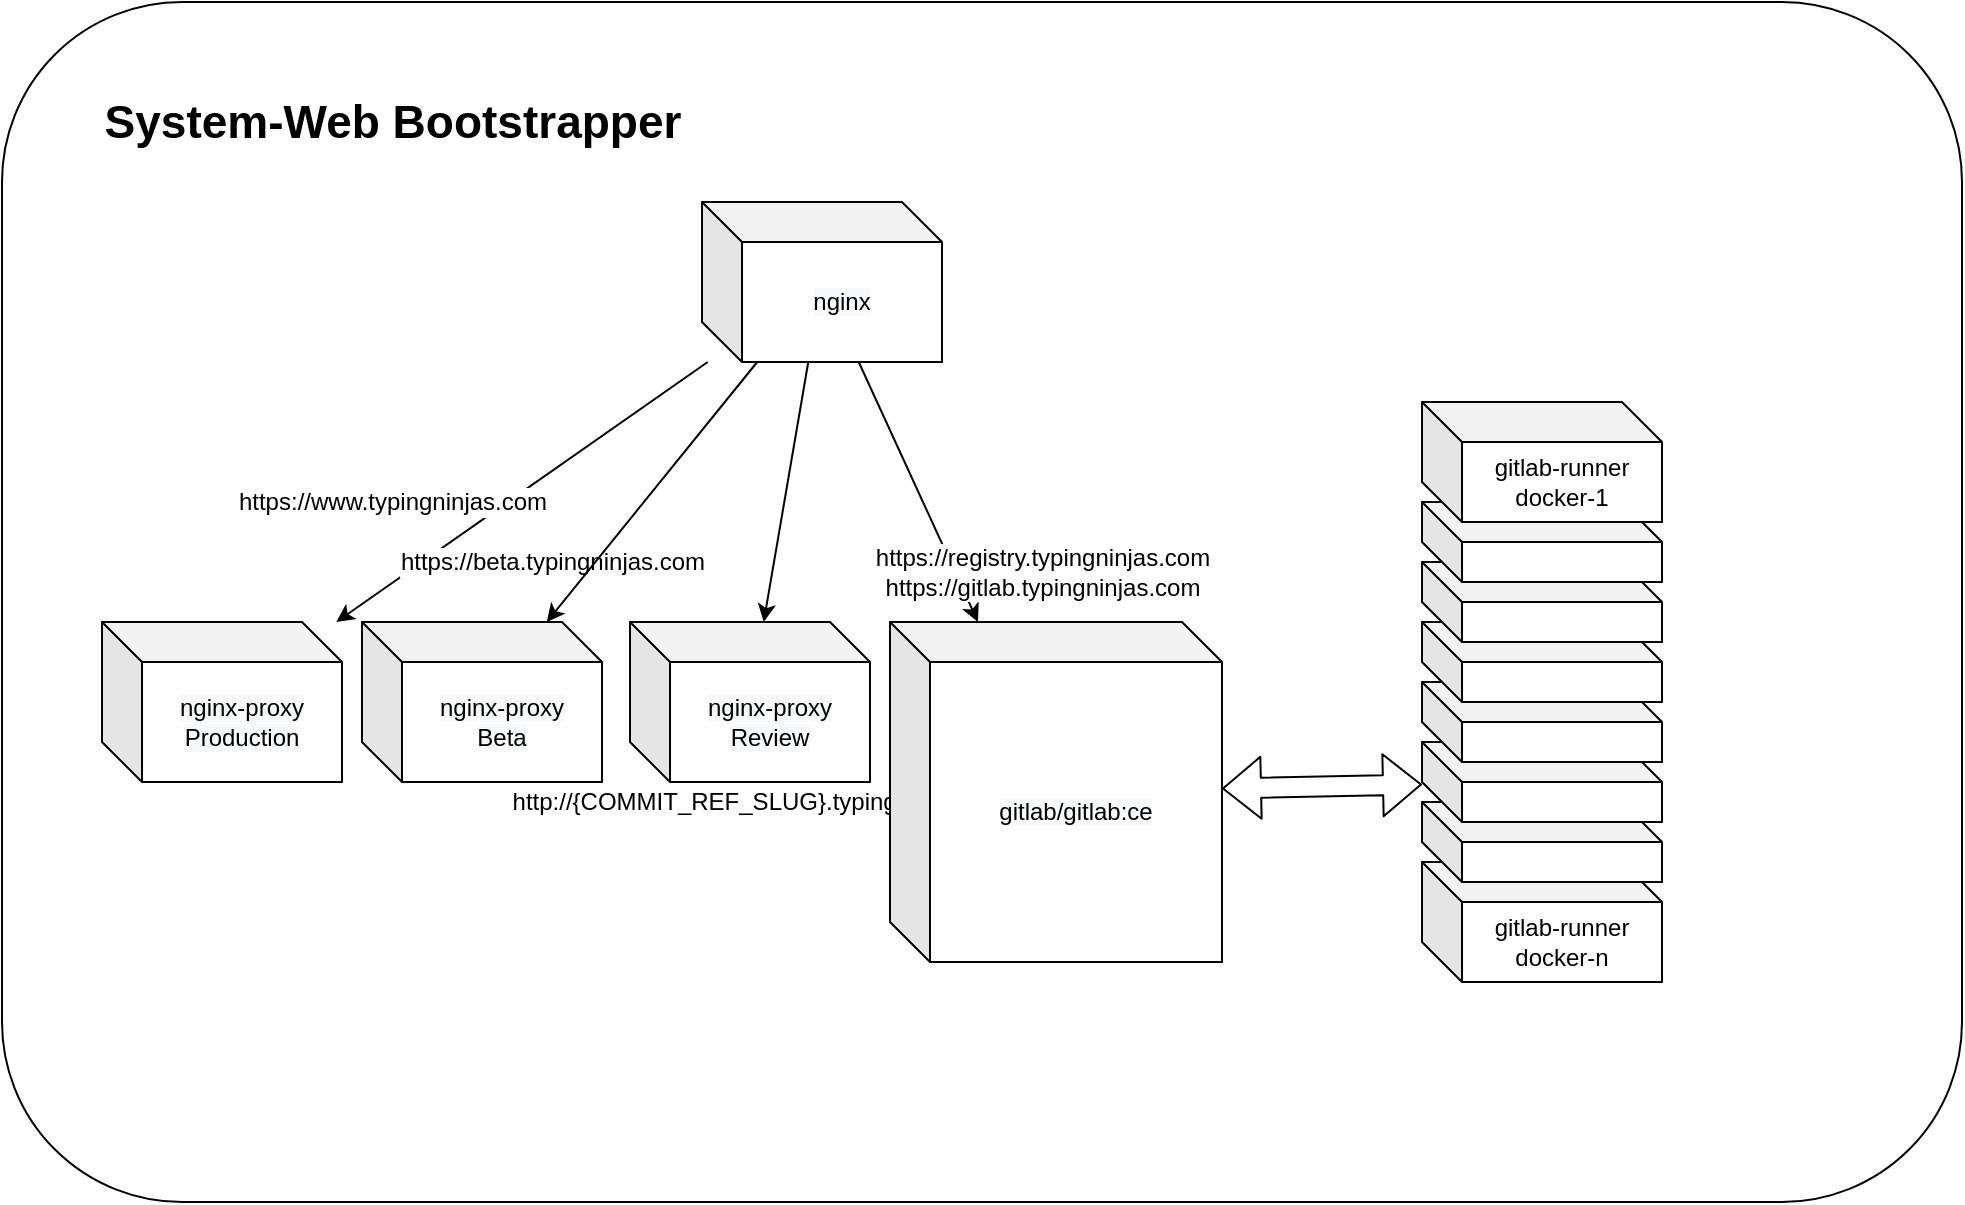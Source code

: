 <mxfile version="13.8.0" type="github"><diagram id="uQzgADAbOvrWfYqJeWZQ" name="Page-1"><mxGraphModel dx="2253" dy="1882" grid="1" gridSize="10" guides="1" tooltips="1" connect="1" arrows="1" fold="1" page="1" pageScale="1" pageWidth="827" pageHeight="1169" math="0" shadow="0"><root><mxCell id="0"/><mxCell id="1" parent="0"/><mxCell id="GLq832-f8G-JJnEULKAt-48" value="" style="rounded=1;whiteSpace=wrap;html=1;labelBackgroundColor=#ffffff;sketch=0;" vertex="1" parent="1"><mxGeometry x="-40" y="-10" width="980" height="600" as="geometry"/></mxCell><mxCell id="GLq832-f8G-JJnEULKAt-33" value="&lt;span&gt;gitlab-runner&lt;/span&gt;&lt;br&gt;&lt;span&gt;docker-n&lt;/span&gt;" style="shape=cube;whiteSpace=wrap;html=1;boundedLbl=1;backgroundOutline=1;darkOpacity=0.05;darkOpacity2=0.1;labelBackgroundColor=#ffffff;sketch=0;" vertex="1" parent="1"><mxGeometry x="670" y="420" width="120" height="60" as="geometry"/></mxCell><mxCell id="GLq832-f8G-JJnEULKAt-39" value="" style="shape=cube;whiteSpace=wrap;html=1;boundedLbl=1;backgroundOutline=1;darkOpacity=0.05;darkOpacity2=0.1;labelBackgroundColor=#ffffff;sketch=0;" vertex="1" parent="1"><mxGeometry x="670" y="390" width="120" height="40" as="geometry"/></mxCell><mxCell id="GLq832-f8G-JJnEULKAt-40" value="" style="shape=cube;whiteSpace=wrap;html=1;boundedLbl=1;backgroundOutline=1;darkOpacity=0.05;darkOpacity2=0.1;labelBackgroundColor=#ffffff;sketch=0;" vertex="1" parent="1"><mxGeometry x="670" y="360" width="120" height="40" as="geometry"/></mxCell><mxCell id="GLq832-f8G-JJnEULKAt-41" value="" style="shape=cube;whiteSpace=wrap;html=1;boundedLbl=1;backgroundOutline=1;darkOpacity=0.05;darkOpacity2=0.1;labelBackgroundColor=#ffffff;sketch=0;" vertex="1" parent="1"><mxGeometry x="670" y="330" width="120" height="40" as="geometry"/></mxCell><mxCell id="GLq832-f8G-JJnEULKAt-38" value="" style="shape=cube;whiteSpace=wrap;html=1;boundedLbl=1;backgroundOutline=1;darkOpacity=0.05;darkOpacity2=0.1;labelBackgroundColor=#ffffff;sketch=0;" vertex="1" parent="1"><mxGeometry x="670" y="300" width="120" height="40" as="geometry"/></mxCell><mxCell id="GLq832-f8G-JJnEULKAt-12" value="" style="endArrow=classic;html=1;" edge="1" parent="1" source="GLq832-f8G-JJnEULKAt-27" target="GLq832-f8G-JJnEULKAt-32"><mxGeometry width="50" height="50" relative="1" as="geometry"><mxPoint x="430" y="90" as="sourcePoint"/><mxPoint x="562.273" y="310" as="targetPoint"/></mxGeometry></mxCell><mxCell id="GLq832-f8G-JJnEULKAt-15" value="https://registry.typingninjas.com&lt;br&gt;https://gitlab.typingninjas.com" style="text;html=1;align=center;verticalAlign=middle;resizable=0;points=[];autosize=1;labelBackgroundColor=#ffffff;" vertex="1" parent="1"><mxGeometry x="390" y="260" width="180" height="30" as="geometry"/></mxCell><mxCell id="GLq832-f8G-JJnEULKAt-18" value="" style="endArrow=classic;html=1;" edge="1" parent="1" source="GLq832-f8G-JJnEULKAt-27" target="GLq832-f8G-JJnEULKAt-28"><mxGeometry width="50" height="50" relative="1" as="geometry"><mxPoint x="50" y="220" as="sourcePoint"/><mxPoint x="177.727" y="310" as="targetPoint"/></mxGeometry></mxCell><mxCell id="GLq832-f8G-JJnEULKAt-19" value="https://www.typingninjas.com" style="text;html=1;align=center;verticalAlign=middle;resizable=0;points=[];autosize=1;labelBackgroundColor=#ffffff;" vertex="1" parent="1"><mxGeometry x="70" y="230" width="170" height="20" as="geometry"/></mxCell><mxCell id="GLq832-f8G-JJnEULKAt-20" value="https://beta.typingninjas.com" style="text;html=1;align=center;verticalAlign=middle;resizable=0;points=[];autosize=1;sketch=0;labelBackgroundColor=#ffffff;" vertex="1" parent="1"><mxGeometry x="150" y="260" width="170" height="20" as="geometry"/></mxCell><mxCell id="GLq832-f8G-JJnEULKAt-21" value="" style="endArrow=classic;html=1;" edge="1" parent="1" source="GLq832-f8G-JJnEULKAt-27" target="GLq832-f8G-JJnEULKAt-29"><mxGeometry width="50" height="50" relative="1" as="geometry"><mxPoint x="370" y="300" as="sourcePoint"/><mxPoint x="300.455" y="310" as="targetPoint"/></mxGeometry></mxCell><mxCell id="GLq832-f8G-JJnEULKAt-22" value="" style="endArrow=classic;html=1;" edge="1" parent="1" source="GLq832-f8G-JJnEULKAt-27" target="GLq832-f8G-JJnEULKAt-31"><mxGeometry width="50" height="50" relative="1" as="geometry"><mxPoint x="370" y="300" as="sourcePoint"/><mxPoint x="431.364" y="310" as="targetPoint"/></mxGeometry></mxCell><mxCell id="GLq832-f8G-JJnEULKAt-23" value="&lt;span&gt;http://{COMMIT_REF_SLUG}.typingninjas.com&lt;/span&gt;" style="text;html=1;strokeColor=none;fillColor=none;align=center;verticalAlign=middle;whiteSpace=wrap;rounded=0;labelBackgroundColor=#ffffff;" vertex="1" parent="1"><mxGeometry x="320" y="380" width="40" height="20" as="geometry"/></mxCell><mxCell id="GLq832-f8G-JJnEULKAt-27" value="&lt;span style=&quot;background-color: rgb(248 , 249 , 250)&quot;&gt;nginx&lt;/span&gt;" style="shape=cube;whiteSpace=wrap;html=1;boundedLbl=1;backgroundOutline=1;darkOpacity=0.05;darkOpacity2=0.1;labelBackgroundColor=#ffffff;sketch=0;" vertex="1" parent="1"><mxGeometry x="310" y="90" width="120" height="80" as="geometry"/></mxCell><mxCell id="GLq832-f8G-JJnEULKAt-28" value="&lt;span style=&quot;background-color: rgb(248 , 249 , 250)&quot;&gt;nginx-proxy&lt;/span&gt;&lt;br style=&quot;background-color: rgb(248 , 249 , 250)&quot;&gt;&lt;span style=&quot;background-color: rgb(248 , 249 , 250)&quot;&gt;Production&lt;/span&gt;" style="shape=cube;whiteSpace=wrap;html=1;boundedLbl=1;backgroundOutline=1;darkOpacity=0.05;darkOpacity2=0.1;labelBackgroundColor=#ffffff;sketch=0;" vertex="1" parent="1"><mxGeometry x="10" y="300" width="120" height="80" as="geometry"/></mxCell><mxCell id="GLq832-f8G-JJnEULKAt-29" value="&lt;span style=&quot;background-color: rgb(248 , 249 , 250)&quot;&gt;nginx-proxy&lt;/span&gt;&lt;br style=&quot;background-color: rgb(248 , 249 , 250)&quot;&gt;&lt;span style=&quot;background-color: rgb(248 , 249 , 250)&quot;&gt;Beta&lt;/span&gt;" style="shape=cube;whiteSpace=wrap;html=1;boundedLbl=1;backgroundOutline=1;darkOpacity=0.05;darkOpacity2=0.1;labelBackgroundColor=#ffffff;sketch=0;" vertex="1" parent="1"><mxGeometry x="140" y="300" width="120" height="80" as="geometry"/></mxCell><mxCell id="GLq832-f8G-JJnEULKAt-31" value="&lt;span style=&quot;background-color: rgb(248 , 249 , 250)&quot;&gt;nginx-proxy&lt;/span&gt;&lt;br style=&quot;background-color: rgb(248 , 249 , 250)&quot;&gt;&lt;span style=&quot;background-color: rgb(248 , 249 , 250)&quot;&gt;Review&lt;/span&gt;" style="shape=cube;whiteSpace=wrap;html=1;boundedLbl=1;backgroundOutline=1;darkOpacity=0.05;darkOpacity2=0.1;labelBackgroundColor=#ffffff;sketch=0;" vertex="1" parent="1"><mxGeometry x="274" y="300" width="120" height="80" as="geometry"/></mxCell><mxCell id="GLq832-f8G-JJnEULKAt-32" value="&lt;span style=&quot;background-color: rgb(248 , 249 , 250)&quot;&gt;gitlab/gitlab:ce&lt;/span&gt;" style="shape=cube;whiteSpace=wrap;html=1;boundedLbl=1;backgroundOutline=1;darkOpacity=0.05;darkOpacity2=0.1;labelBackgroundColor=#ffffff;sketch=0;" vertex="1" parent="1"><mxGeometry x="404" y="300" width="166" height="170" as="geometry"/></mxCell><mxCell id="GLq832-f8G-JJnEULKAt-34" value="" style="shape=cube;whiteSpace=wrap;html=1;boundedLbl=1;backgroundOutline=1;darkOpacity=0.05;darkOpacity2=0.1;labelBackgroundColor=#ffffff;sketch=0;" vertex="1" parent="1"><mxGeometry x="670" y="270" width="120" height="40" as="geometry"/></mxCell><mxCell id="GLq832-f8G-JJnEULKAt-36" value="" style="shape=cube;whiteSpace=wrap;html=1;boundedLbl=1;backgroundOutline=1;darkOpacity=0.05;darkOpacity2=0.1;labelBackgroundColor=#ffffff;sketch=0;" vertex="1" parent="1"><mxGeometry x="670" y="240" width="120" height="40" as="geometry"/></mxCell><mxCell id="GLq832-f8G-JJnEULKAt-37" value="&lt;span&gt;gitlab-runner&lt;/span&gt;&lt;br&gt;&lt;span&gt;docker-1&lt;/span&gt;" style="shape=cube;whiteSpace=wrap;html=1;boundedLbl=1;backgroundOutline=1;darkOpacity=0.05;darkOpacity2=0.1;labelBackgroundColor=#ffffff;sketch=0;" vertex="1" parent="1"><mxGeometry x="670" y="190" width="120" height="60" as="geometry"/></mxCell><mxCell id="GLq832-f8G-JJnEULKAt-44" value="" style="shape=flexArrow;endArrow=classic;startArrow=classic;html=1;" edge="1" parent="1" source="GLq832-f8G-JJnEULKAt-32" target="GLq832-f8G-JJnEULKAt-40"><mxGeometry width="50" height="50" relative="1" as="geometry"><mxPoint x="580" y="190" as="sourcePoint"/><mxPoint x="630" y="140" as="targetPoint"/></mxGeometry></mxCell><mxCell id="GLq832-f8G-JJnEULKAt-45" value="&lt;span style=&quot;font-size: 23px&quot;&gt;&lt;b&gt;System-Web Bootstrapper&lt;/b&gt;&lt;/span&gt;" style="text;html=1;align=center;verticalAlign=middle;resizable=0;points=[];autosize=1;" vertex="1" parent="1"><mxGeometry x="5" y="40" width="300" height="20" as="geometry"/></mxCell></root></mxGraphModel></diagram></mxfile>